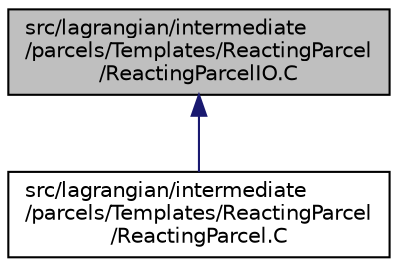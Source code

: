 digraph "src/lagrangian/intermediate/parcels/Templates/ReactingParcel/ReactingParcelIO.C"
{
  bgcolor="transparent";
  edge [fontname="Helvetica",fontsize="10",labelfontname="Helvetica",labelfontsize="10"];
  node [fontname="Helvetica",fontsize="10",shape=record];
  Node401 [label="src/lagrangian/intermediate\l/parcels/Templates/ReactingParcel\l/ReactingParcelIO.C",height=0.2,width=0.4,color="black", fillcolor="grey75", style="filled", fontcolor="black"];
  Node401 -> Node402 [dir="back",color="midnightblue",fontsize="10",style="solid",fontname="Helvetica"];
  Node402 [label="src/lagrangian/intermediate\l/parcels/Templates/ReactingParcel\l/ReactingParcel.C",height=0.2,width=0.4,color="black",URL="$a06158.html"];
}
